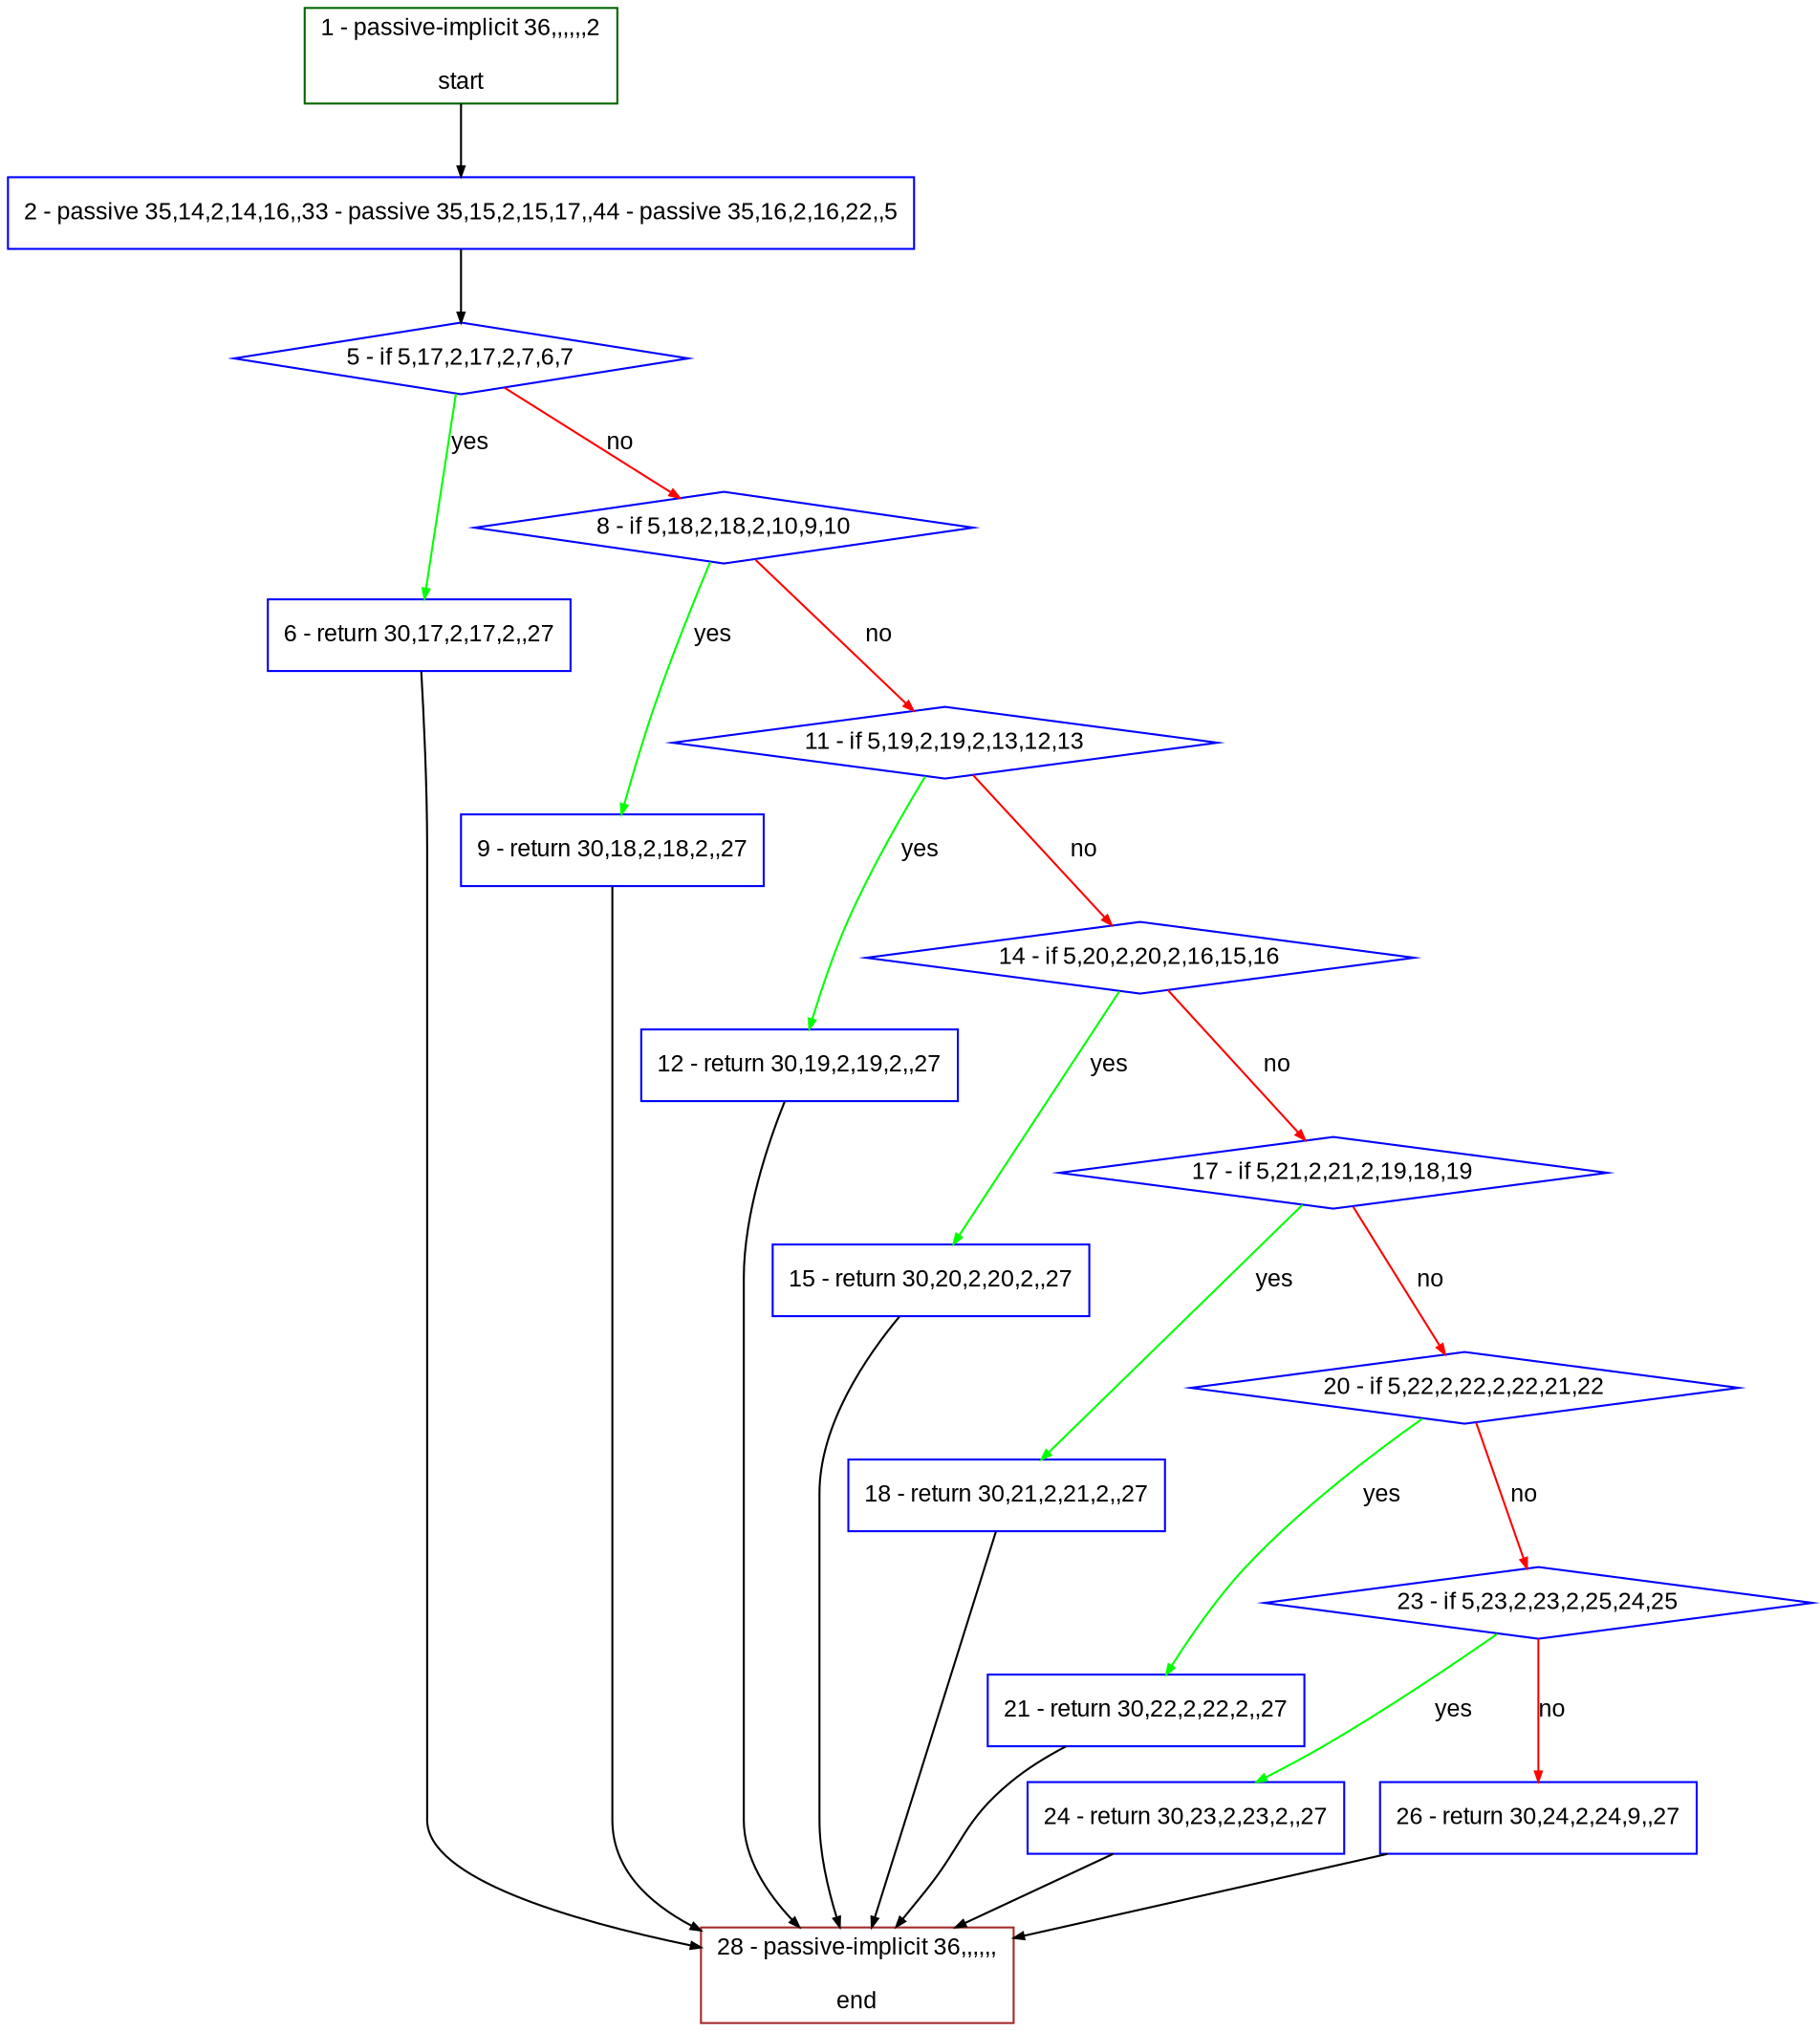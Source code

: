 digraph "" {
  graph [bgcolor="white", fillcolor="#FFFFCC", pack="true", packmode="clust", fontname="Arial", label="", fontsize="12", compound="true", style="rounded,filled"];
  node [node_initialized="no", fillcolor="white", fontname="Arial", label="", color="grey", fontsize="12", fixedsize="false", compound="true", shape="rectangle", style="filled"];
  edge [arrowtail="none", lhead="", fontcolor="black", fontname="Arial", label="", color="black", fontsize="12", arrowhead="normal", arrowsize="0.5", compound="true", ltail="", dir="forward"];
  __N1 [fillcolor="#ffffff", label="2 - passive 35,14,2,14,16,,33 - passive 35,15,2,15,17,,44 - passive 35,16,2,16,22,,5", color="#0000ff", shape="box", style="filled"];
  __N2 [fillcolor="#ffffff", label="1 - passive-implicit 36,,,,,,2\n\nstart", color="#006400", shape="box", style="filled"];
  __N3 [fillcolor="#ffffff", label="5 - if 5,17,2,17,2,7,6,7", color="#0000ff", shape="diamond", style="filled"];
  __N4 [fillcolor="#ffffff", label="6 - return 30,17,2,17,2,,27", color="#0000ff", shape="box", style="filled"];
  __N5 [fillcolor="#ffffff", label="8 - if 5,18,2,18,2,10,9,10", color="#0000ff", shape="diamond", style="filled"];
  __N6 [fillcolor="#ffffff", label="28 - passive-implicit 36,,,,,,\n\nend", color="#a52a2a", shape="box", style="filled"];
  __N7 [fillcolor="#ffffff", label="9 - return 30,18,2,18,2,,27", color="#0000ff", shape="box", style="filled"];
  __N8 [fillcolor="#ffffff", label="11 - if 5,19,2,19,2,13,12,13", color="#0000ff", shape="diamond", style="filled"];
  __N9 [fillcolor="#ffffff", label="12 - return 30,19,2,19,2,,27", color="#0000ff", shape="box", style="filled"];
  __N10 [fillcolor="#ffffff", label="14 - if 5,20,2,20,2,16,15,16", color="#0000ff", shape="diamond", style="filled"];
  __N11 [fillcolor="#ffffff", label="15 - return 30,20,2,20,2,,27", color="#0000ff", shape="box", style="filled"];
  __N12 [fillcolor="#ffffff", label="17 - if 5,21,2,21,2,19,18,19", color="#0000ff", shape="diamond", style="filled"];
  __N13 [fillcolor="#ffffff", label="18 - return 30,21,2,21,2,,27", color="#0000ff", shape="box", style="filled"];
  __N14 [fillcolor="#ffffff", label="20 - if 5,22,2,22,2,22,21,22", color="#0000ff", shape="diamond", style="filled"];
  __N15 [fillcolor="#ffffff", label="21 - return 30,22,2,22,2,,27", color="#0000ff", shape="box", style="filled"];
  __N16 [fillcolor="#ffffff", label="23 - if 5,23,2,23,2,25,24,25", color="#0000ff", shape="diamond", style="filled"];
  __N17 [fillcolor="#ffffff", label="24 - return 30,23,2,23,2,,27", color="#0000ff", shape="box", style="filled"];
  __N18 [fillcolor="#ffffff", label="26 - return 30,24,2,24,9,,27", color="#0000ff", shape="box", style="filled"];
  __N2 -> __N1 [arrowtail="none", color="#000000", label="", arrowhead="normal", dir="forward"];
  __N1 -> __N3 [arrowtail="none", color="#000000", label="", arrowhead="normal", dir="forward"];
  __N3 -> __N4 [arrowtail="none", color="#00ff00", label="yes", arrowhead="normal", dir="forward"];
  __N3 -> __N5 [arrowtail="none", color="#ff0000", label="no", arrowhead="normal", dir="forward"];
  __N4 -> __N6 [arrowtail="none", color="#000000", label="", arrowhead="normal", dir="forward"];
  __N5 -> __N7 [arrowtail="none", color="#00ff00", label="yes", arrowhead="normal", dir="forward"];
  __N5 -> __N8 [arrowtail="none", color="#ff0000", label="no", arrowhead="normal", dir="forward"];
  __N7 -> __N6 [arrowtail="none", color="#000000", label="", arrowhead="normal", dir="forward"];
  __N8 -> __N9 [arrowtail="none", color="#00ff00", label="yes", arrowhead="normal", dir="forward"];
  __N8 -> __N10 [arrowtail="none", color="#ff0000", label="no", arrowhead="normal", dir="forward"];
  __N9 -> __N6 [arrowtail="none", color="#000000", label="", arrowhead="normal", dir="forward"];
  __N10 -> __N11 [arrowtail="none", color="#00ff00", label="yes", arrowhead="normal", dir="forward"];
  __N10 -> __N12 [arrowtail="none", color="#ff0000", label="no", arrowhead="normal", dir="forward"];
  __N11 -> __N6 [arrowtail="none", color="#000000", label="", arrowhead="normal", dir="forward"];
  __N12 -> __N13 [arrowtail="none", color="#00ff00", label="yes", arrowhead="normal", dir="forward"];
  __N12 -> __N14 [arrowtail="none", color="#ff0000", label="no", arrowhead="normal", dir="forward"];
  __N13 -> __N6 [arrowtail="none", color="#000000", label="", arrowhead="normal", dir="forward"];
  __N14 -> __N15 [arrowtail="none", color="#00ff00", label="yes", arrowhead="normal", dir="forward"];
  __N14 -> __N16 [arrowtail="none", color="#ff0000", label="no", arrowhead="normal", dir="forward"];
  __N15 -> __N6 [arrowtail="none", color="#000000", label="", arrowhead="normal", dir="forward"];
  __N16 -> __N17 [arrowtail="none", color="#00ff00", label="yes", arrowhead="normal", dir="forward"];
  __N16 -> __N18 [arrowtail="none", color="#ff0000", label="no", arrowhead="normal", dir="forward"];
  __N17 -> __N6 [arrowtail="none", color="#000000", label="", arrowhead="normal", dir="forward"];
  __N18 -> __N6 [arrowtail="none", color="#000000", label="", arrowhead="normal", dir="forward"];
}
